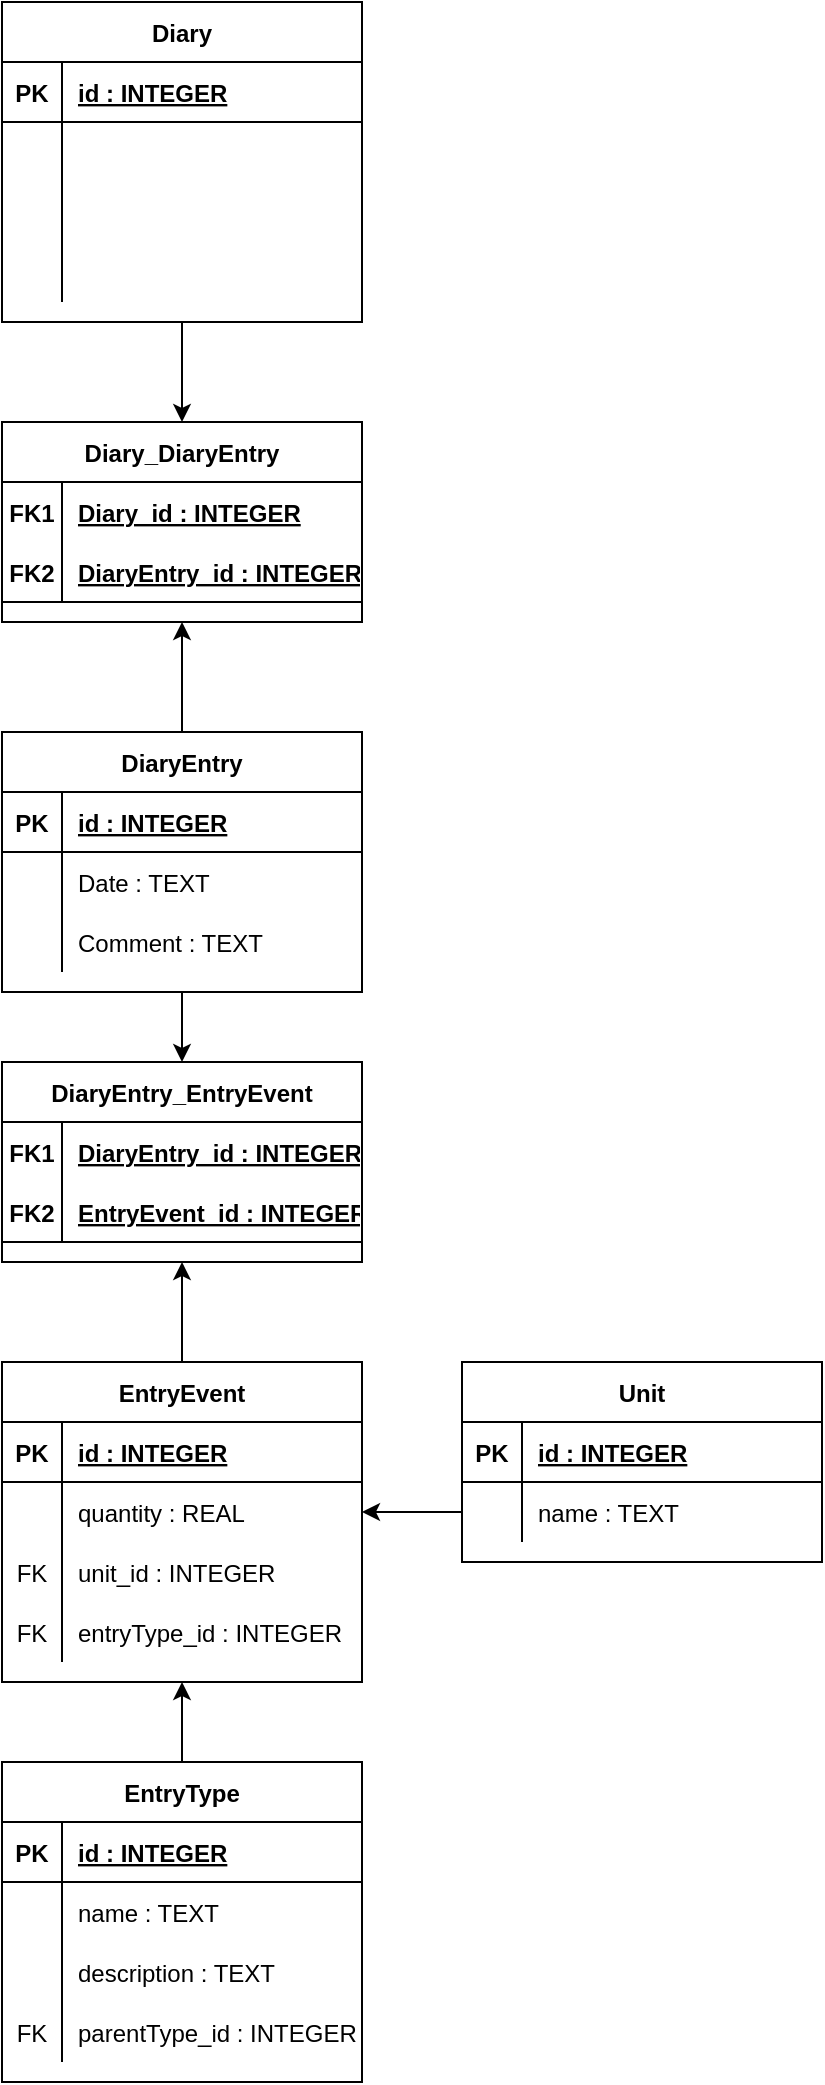 <mxfile version="13.10.5" type="github">
  <diagram id="C5RBs43oDa-KdzZeNtuy" name="Page-1">
    <mxGraphModel dx="813" dy="458" grid="1" gridSize="10" guides="1" tooltips="1" connect="1" arrows="1" fold="1" page="1" pageScale="1" pageWidth="827" pageHeight="1169" math="0" shadow="0">
      <root>
        <mxCell id="WIyWlLk6GJQsqaUBKTNV-0" />
        <mxCell id="WIyWlLk6GJQsqaUBKTNV-1" parent="WIyWlLk6GJQsqaUBKTNV-0" />
        <mxCell id="-sO-abnAtruYqt08faTK-192" style="edgeStyle=orthogonalEdgeStyle;rounded=0;orthogonalLoop=1;jettySize=auto;html=1;exitX=0.5;exitY=1;exitDx=0;exitDy=0;entryX=0.5;entryY=0;entryDx=0;entryDy=0;" parent="WIyWlLk6GJQsqaUBKTNV-1" source="-sO-abnAtruYqt08faTK-41" target="-sO-abnAtruYqt08faTK-179" edge="1">
          <mxGeometry relative="1" as="geometry" />
        </mxCell>
        <mxCell id="-sO-abnAtruYqt08faTK-41" value="Diary" style="shape=table;startSize=30;container=1;collapsible=1;childLayout=tableLayout;fixedRows=1;rowLines=0;fontStyle=1;align=center;resizeLast=1;" parent="WIyWlLk6GJQsqaUBKTNV-1" vertex="1">
          <mxGeometry x="180" y="60" width="180" height="160" as="geometry" />
        </mxCell>
        <mxCell id="-sO-abnAtruYqt08faTK-42" value="" style="shape=partialRectangle;collapsible=0;dropTarget=0;pointerEvents=0;fillColor=none;top=0;left=0;bottom=1;right=0;points=[[0,0.5],[1,0.5]];portConstraint=eastwest;" parent="-sO-abnAtruYqt08faTK-41" vertex="1">
          <mxGeometry y="30" width="180" height="30" as="geometry" />
        </mxCell>
        <mxCell id="-sO-abnAtruYqt08faTK-43" value="PK" style="shape=partialRectangle;connectable=0;fillColor=none;top=0;left=0;bottom=0;right=0;fontStyle=1;overflow=hidden;" parent="-sO-abnAtruYqt08faTK-42" vertex="1">
          <mxGeometry width="30" height="30" as="geometry" />
        </mxCell>
        <mxCell id="-sO-abnAtruYqt08faTK-44" value="id : INTEGER" style="shape=partialRectangle;connectable=0;fillColor=none;top=0;left=0;bottom=0;right=0;align=left;spacingLeft=6;fontStyle=5;overflow=hidden;" parent="-sO-abnAtruYqt08faTK-42" vertex="1">
          <mxGeometry x="30" width="150" height="30" as="geometry" />
        </mxCell>
        <mxCell id="-sO-abnAtruYqt08faTK-45" value="" style="shape=partialRectangle;collapsible=0;dropTarget=0;pointerEvents=0;fillColor=none;top=0;left=0;bottom=0;right=0;points=[[0,0.5],[1,0.5]];portConstraint=eastwest;" parent="-sO-abnAtruYqt08faTK-41" vertex="1">
          <mxGeometry y="60" width="180" height="30" as="geometry" />
        </mxCell>
        <mxCell id="-sO-abnAtruYqt08faTK-46" value="" style="shape=partialRectangle;connectable=0;fillColor=none;top=0;left=0;bottom=0;right=0;editable=1;overflow=hidden;" parent="-sO-abnAtruYqt08faTK-45" vertex="1">
          <mxGeometry width="30" height="30" as="geometry" />
        </mxCell>
        <mxCell id="-sO-abnAtruYqt08faTK-47" value="" style="shape=partialRectangle;connectable=0;fillColor=none;top=0;left=0;bottom=0;right=0;align=left;spacingLeft=6;overflow=hidden;" parent="-sO-abnAtruYqt08faTK-45" vertex="1">
          <mxGeometry x="30" width="150" height="30" as="geometry" />
        </mxCell>
        <mxCell id="-sO-abnAtruYqt08faTK-48" value="" style="shape=partialRectangle;collapsible=0;dropTarget=0;pointerEvents=0;fillColor=none;top=0;left=0;bottom=0;right=0;points=[[0,0.5],[1,0.5]];portConstraint=eastwest;" parent="-sO-abnAtruYqt08faTK-41" vertex="1">
          <mxGeometry y="90" width="180" height="30" as="geometry" />
        </mxCell>
        <mxCell id="-sO-abnAtruYqt08faTK-49" value="" style="shape=partialRectangle;connectable=0;fillColor=none;top=0;left=0;bottom=0;right=0;editable=1;overflow=hidden;" parent="-sO-abnAtruYqt08faTK-48" vertex="1">
          <mxGeometry width="30" height="30" as="geometry" />
        </mxCell>
        <mxCell id="-sO-abnAtruYqt08faTK-50" value="" style="shape=partialRectangle;connectable=0;fillColor=none;top=0;left=0;bottom=0;right=0;align=left;spacingLeft=6;overflow=hidden;" parent="-sO-abnAtruYqt08faTK-48" vertex="1">
          <mxGeometry x="30" width="150" height="30" as="geometry" />
        </mxCell>
        <mxCell id="-sO-abnAtruYqt08faTK-51" value="" style="shape=partialRectangle;collapsible=0;dropTarget=0;pointerEvents=0;fillColor=none;top=0;left=0;bottom=0;right=0;points=[[0,0.5],[1,0.5]];portConstraint=eastwest;" parent="-sO-abnAtruYqt08faTK-41" vertex="1">
          <mxGeometry y="120" width="180" height="30" as="geometry" />
        </mxCell>
        <mxCell id="-sO-abnAtruYqt08faTK-52" value="" style="shape=partialRectangle;connectable=0;fillColor=none;top=0;left=0;bottom=0;right=0;editable=1;overflow=hidden;" parent="-sO-abnAtruYqt08faTK-51" vertex="1">
          <mxGeometry width="30" height="30" as="geometry" />
        </mxCell>
        <mxCell id="-sO-abnAtruYqt08faTK-53" value="" style="shape=partialRectangle;connectable=0;fillColor=none;top=0;left=0;bottom=0;right=0;align=left;spacingLeft=6;overflow=hidden;" parent="-sO-abnAtruYqt08faTK-51" vertex="1">
          <mxGeometry x="30" width="150" height="30" as="geometry" />
        </mxCell>
        <mxCell id="-sO-abnAtruYqt08faTK-193" style="edgeStyle=orthogonalEdgeStyle;rounded=0;orthogonalLoop=1;jettySize=auto;html=1;exitX=0.5;exitY=0;exitDx=0;exitDy=0;entryX=0.5;entryY=1;entryDx=0;entryDy=0;" parent="WIyWlLk6GJQsqaUBKTNV-1" source="-sO-abnAtruYqt08faTK-54" target="-sO-abnAtruYqt08faTK-179" edge="1">
          <mxGeometry relative="1" as="geometry" />
        </mxCell>
        <mxCell id="Bxy5MgsRYm53TjcMdvME-26" style="edgeStyle=orthogonalEdgeStyle;rounded=0;orthogonalLoop=1;jettySize=auto;html=1;exitX=0.5;exitY=1;exitDx=0;exitDy=0;entryX=0.5;entryY=0;entryDx=0;entryDy=0;" parent="WIyWlLk6GJQsqaUBKTNV-1" source="-sO-abnAtruYqt08faTK-54" target="Bxy5MgsRYm53TjcMdvME-13" edge="1">
          <mxGeometry relative="1" as="geometry" />
        </mxCell>
        <mxCell id="-sO-abnAtruYqt08faTK-54" value="DiaryEntry" style="shape=table;startSize=30;container=1;collapsible=1;childLayout=tableLayout;fixedRows=1;rowLines=0;fontStyle=1;align=center;resizeLast=1;" parent="WIyWlLk6GJQsqaUBKTNV-1" vertex="1">
          <mxGeometry x="180" y="425" width="180" height="130" as="geometry" />
        </mxCell>
        <mxCell id="-sO-abnAtruYqt08faTK-55" value="" style="shape=partialRectangle;collapsible=0;dropTarget=0;pointerEvents=0;fillColor=none;top=0;left=0;bottom=1;right=0;points=[[0,0.5],[1,0.5]];portConstraint=eastwest;" parent="-sO-abnAtruYqt08faTK-54" vertex="1">
          <mxGeometry y="30" width="180" height="30" as="geometry" />
        </mxCell>
        <mxCell id="-sO-abnAtruYqt08faTK-56" value="PK" style="shape=partialRectangle;connectable=0;fillColor=none;top=0;left=0;bottom=0;right=0;fontStyle=1;overflow=hidden;" parent="-sO-abnAtruYqt08faTK-55" vertex="1">
          <mxGeometry width="30" height="30" as="geometry" />
        </mxCell>
        <mxCell id="-sO-abnAtruYqt08faTK-57" value="id : INTEGER" style="shape=partialRectangle;connectable=0;fillColor=none;top=0;left=0;bottom=0;right=0;align=left;spacingLeft=6;fontStyle=5;overflow=hidden;" parent="-sO-abnAtruYqt08faTK-55" vertex="1">
          <mxGeometry x="30" width="150" height="30" as="geometry" />
        </mxCell>
        <mxCell id="-sO-abnAtruYqt08faTK-58" value="" style="shape=partialRectangle;collapsible=0;dropTarget=0;pointerEvents=0;fillColor=none;top=0;left=0;bottom=0;right=0;points=[[0,0.5],[1,0.5]];portConstraint=eastwest;" parent="-sO-abnAtruYqt08faTK-54" vertex="1">
          <mxGeometry y="60" width="180" height="30" as="geometry" />
        </mxCell>
        <mxCell id="-sO-abnAtruYqt08faTK-59" value="" style="shape=partialRectangle;connectable=0;fillColor=none;top=0;left=0;bottom=0;right=0;editable=1;overflow=hidden;" parent="-sO-abnAtruYqt08faTK-58" vertex="1">
          <mxGeometry width="30" height="30" as="geometry" />
        </mxCell>
        <mxCell id="-sO-abnAtruYqt08faTK-60" value="Date : TEXT" style="shape=partialRectangle;connectable=0;fillColor=none;top=0;left=0;bottom=0;right=0;align=left;spacingLeft=6;overflow=hidden;" parent="-sO-abnAtruYqt08faTK-58" vertex="1">
          <mxGeometry x="30" width="150" height="30" as="geometry" />
        </mxCell>
        <mxCell id="-sO-abnAtruYqt08faTK-61" value="" style="shape=partialRectangle;collapsible=0;dropTarget=0;pointerEvents=0;fillColor=none;top=0;left=0;bottom=0;right=0;points=[[0,0.5],[1,0.5]];portConstraint=eastwest;" parent="-sO-abnAtruYqt08faTK-54" vertex="1">
          <mxGeometry y="90" width="180" height="30" as="geometry" />
        </mxCell>
        <mxCell id="-sO-abnAtruYqt08faTK-62" value="" style="shape=partialRectangle;connectable=0;fillColor=none;top=0;left=0;bottom=0;right=0;editable=1;overflow=hidden;" parent="-sO-abnAtruYqt08faTK-61" vertex="1">
          <mxGeometry width="30" height="30" as="geometry" />
        </mxCell>
        <mxCell id="-sO-abnAtruYqt08faTK-63" value="Comment : TEXT" style="shape=partialRectangle;connectable=0;fillColor=none;top=0;left=0;bottom=0;right=0;align=left;spacingLeft=6;overflow=hidden;" parent="-sO-abnAtruYqt08faTK-61" vertex="1">
          <mxGeometry x="30" width="150" height="30" as="geometry" />
        </mxCell>
        <mxCell id="Bxy5MgsRYm53TjcMdvME-28" style="edgeStyle=orthogonalEdgeStyle;rounded=0;orthogonalLoop=1;jettySize=auto;html=1;exitX=0.5;exitY=0;exitDx=0;exitDy=0;entryX=0.5;entryY=1;entryDx=0;entryDy=0;" parent="WIyWlLk6GJQsqaUBKTNV-1" source="-sO-abnAtruYqt08faTK-67" target="Bxy5MgsRYm53TjcMdvME-13" edge="1">
          <mxGeometry relative="1" as="geometry" />
        </mxCell>
        <mxCell id="-sO-abnAtruYqt08faTK-67" value="EntryEvent" style="shape=table;startSize=30;container=1;collapsible=1;childLayout=tableLayout;fixedRows=1;rowLines=0;fontStyle=1;align=center;resizeLast=1;" parent="WIyWlLk6GJQsqaUBKTNV-1" vertex="1">
          <mxGeometry x="180" y="740" width="180" height="160" as="geometry" />
        </mxCell>
        <mxCell id="-sO-abnAtruYqt08faTK-68" value="" style="shape=partialRectangle;collapsible=0;dropTarget=0;pointerEvents=0;fillColor=none;top=0;left=0;bottom=1;right=0;points=[[0,0.5],[1,0.5]];portConstraint=eastwest;" parent="-sO-abnAtruYqt08faTK-67" vertex="1">
          <mxGeometry y="30" width="180" height="30" as="geometry" />
        </mxCell>
        <mxCell id="-sO-abnAtruYqt08faTK-69" value="PK" style="shape=partialRectangle;connectable=0;fillColor=none;top=0;left=0;bottom=0;right=0;fontStyle=1;overflow=hidden;" parent="-sO-abnAtruYqt08faTK-68" vertex="1">
          <mxGeometry width="30" height="30" as="geometry" />
        </mxCell>
        <mxCell id="-sO-abnAtruYqt08faTK-70" value="id : INTEGER" style="shape=partialRectangle;connectable=0;fillColor=none;top=0;left=0;bottom=0;right=0;align=left;spacingLeft=6;fontStyle=5;overflow=hidden;" parent="-sO-abnAtruYqt08faTK-68" vertex="1">
          <mxGeometry x="30" width="150" height="30" as="geometry" />
        </mxCell>
        <mxCell id="-sO-abnAtruYqt08faTK-71" value="" style="shape=partialRectangle;collapsible=0;dropTarget=0;pointerEvents=0;fillColor=none;top=0;left=0;bottom=0;right=0;points=[[0,0.5],[1,0.5]];portConstraint=eastwest;" parent="-sO-abnAtruYqt08faTK-67" vertex="1">
          <mxGeometry y="60" width="180" height="30" as="geometry" />
        </mxCell>
        <mxCell id="-sO-abnAtruYqt08faTK-72" value="" style="shape=partialRectangle;connectable=0;fillColor=none;top=0;left=0;bottom=0;right=0;editable=1;overflow=hidden;" parent="-sO-abnAtruYqt08faTK-71" vertex="1">
          <mxGeometry width="30" height="30" as="geometry" />
        </mxCell>
        <mxCell id="-sO-abnAtruYqt08faTK-73" value="quantity : REAL" style="shape=partialRectangle;connectable=0;fillColor=none;top=0;left=0;bottom=0;right=0;align=left;spacingLeft=6;overflow=hidden;" parent="-sO-abnAtruYqt08faTK-71" vertex="1">
          <mxGeometry x="30" width="150" height="30" as="geometry" />
        </mxCell>
        <mxCell id="-sO-abnAtruYqt08faTK-74" value="" style="shape=partialRectangle;collapsible=0;dropTarget=0;pointerEvents=0;fillColor=none;top=0;left=0;bottom=0;right=0;points=[[0,0.5],[1,0.5]];portConstraint=eastwest;" parent="-sO-abnAtruYqt08faTK-67" vertex="1">
          <mxGeometry y="90" width="180" height="30" as="geometry" />
        </mxCell>
        <mxCell id="-sO-abnAtruYqt08faTK-75" value="FK" style="shape=partialRectangle;connectable=0;fillColor=none;top=0;left=0;bottom=0;right=0;editable=1;overflow=hidden;" parent="-sO-abnAtruYqt08faTK-74" vertex="1">
          <mxGeometry width="30" height="30" as="geometry" />
        </mxCell>
        <mxCell id="-sO-abnAtruYqt08faTK-76" value="unit_id : INTEGER" style="shape=partialRectangle;connectable=0;fillColor=none;top=0;left=0;bottom=0;right=0;align=left;spacingLeft=6;overflow=hidden;" parent="-sO-abnAtruYqt08faTK-74" vertex="1">
          <mxGeometry x="30" width="150" height="30" as="geometry" />
        </mxCell>
        <mxCell id="-sO-abnAtruYqt08faTK-77" value="" style="shape=partialRectangle;collapsible=0;dropTarget=0;pointerEvents=0;fillColor=none;top=0;left=0;bottom=0;right=0;points=[[0,0.5],[1,0.5]];portConstraint=eastwest;" parent="-sO-abnAtruYqt08faTK-67" vertex="1">
          <mxGeometry y="120" width="180" height="30" as="geometry" />
        </mxCell>
        <mxCell id="-sO-abnAtruYqt08faTK-78" value="FK" style="shape=partialRectangle;connectable=0;fillColor=none;top=0;left=0;bottom=0;right=0;editable=1;overflow=hidden;" parent="-sO-abnAtruYqt08faTK-77" vertex="1">
          <mxGeometry width="30" height="30" as="geometry" />
        </mxCell>
        <mxCell id="-sO-abnAtruYqt08faTK-79" value="entryType_id : INTEGER" style="shape=partialRectangle;connectable=0;fillColor=none;top=0;left=0;bottom=0;right=0;align=left;spacingLeft=6;overflow=hidden;" parent="-sO-abnAtruYqt08faTK-77" vertex="1">
          <mxGeometry x="30" width="150" height="30" as="geometry" />
        </mxCell>
        <mxCell id="-sO-abnAtruYqt08faTK-145" style="edgeStyle=orthogonalEdgeStyle;rounded=0;orthogonalLoop=1;jettySize=auto;html=1;exitX=0.5;exitY=0;exitDx=0;exitDy=0;entryX=0.5;entryY=1;entryDx=0;entryDy=0;" parent="WIyWlLk6GJQsqaUBKTNV-1" source="-sO-abnAtruYqt08faTK-93" target="-sO-abnAtruYqt08faTK-67" edge="1">
          <mxGeometry relative="1" as="geometry" />
        </mxCell>
        <mxCell id="-sO-abnAtruYqt08faTK-93" value="EntryType" style="shape=table;startSize=30;container=1;collapsible=1;childLayout=tableLayout;fixedRows=1;rowLines=0;fontStyle=1;align=center;resizeLast=1;" parent="WIyWlLk6GJQsqaUBKTNV-1" vertex="1">
          <mxGeometry x="180" y="940" width="180" height="160" as="geometry" />
        </mxCell>
        <mxCell id="-sO-abnAtruYqt08faTK-94" value="" style="shape=partialRectangle;collapsible=0;dropTarget=0;pointerEvents=0;fillColor=none;top=0;left=0;bottom=1;right=0;points=[[0,0.5],[1,0.5]];portConstraint=eastwest;" parent="-sO-abnAtruYqt08faTK-93" vertex="1">
          <mxGeometry y="30" width="180" height="30" as="geometry" />
        </mxCell>
        <mxCell id="-sO-abnAtruYqt08faTK-95" value="PK" style="shape=partialRectangle;connectable=0;fillColor=none;top=0;left=0;bottom=0;right=0;fontStyle=1;overflow=hidden;" parent="-sO-abnAtruYqt08faTK-94" vertex="1">
          <mxGeometry width="30" height="30" as="geometry" />
        </mxCell>
        <mxCell id="-sO-abnAtruYqt08faTK-96" value="id : INTEGER" style="shape=partialRectangle;connectable=0;fillColor=none;top=0;left=0;bottom=0;right=0;align=left;spacingLeft=6;fontStyle=5;overflow=hidden;" parent="-sO-abnAtruYqt08faTK-94" vertex="1">
          <mxGeometry x="30" width="150" height="30" as="geometry" />
        </mxCell>
        <mxCell id="-sO-abnAtruYqt08faTK-97" value="" style="shape=partialRectangle;collapsible=0;dropTarget=0;pointerEvents=0;fillColor=none;top=0;left=0;bottom=0;right=0;points=[[0,0.5],[1,0.5]];portConstraint=eastwest;" parent="-sO-abnAtruYqt08faTK-93" vertex="1">
          <mxGeometry y="60" width="180" height="30" as="geometry" />
        </mxCell>
        <mxCell id="-sO-abnAtruYqt08faTK-98" value="" style="shape=partialRectangle;connectable=0;fillColor=none;top=0;left=0;bottom=0;right=0;editable=1;overflow=hidden;" parent="-sO-abnAtruYqt08faTK-97" vertex="1">
          <mxGeometry width="30" height="30" as="geometry" />
        </mxCell>
        <mxCell id="-sO-abnAtruYqt08faTK-99" value="name : TEXT" style="shape=partialRectangle;connectable=0;fillColor=none;top=0;left=0;bottom=0;right=0;align=left;spacingLeft=6;overflow=hidden;" parent="-sO-abnAtruYqt08faTK-97" vertex="1">
          <mxGeometry x="30" width="150" height="30" as="geometry" />
        </mxCell>
        <mxCell id="-sO-abnAtruYqt08faTK-100" value="" style="shape=partialRectangle;collapsible=0;dropTarget=0;pointerEvents=0;fillColor=none;top=0;left=0;bottom=0;right=0;points=[[0,0.5],[1,0.5]];portConstraint=eastwest;" parent="-sO-abnAtruYqt08faTK-93" vertex="1">
          <mxGeometry y="90" width="180" height="30" as="geometry" />
        </mxCell>
        <mxCell id="-sO-abnAtruYqt08faTK-101" value="" style="shape=partialRectangle;connectable=0;fillColor=none;top=0;left=0;bottom=0;right=0;editable=1;overflow=hidden;" parent="-sO-abnAtruYqt08faTK-100" vertex="1">
          <mxGeometry width="30" height="30" as="geometry" />
        </mxCell>
        <mxCell id="-sO-abnAtruYqt08faTK-102" value="description : TEXT" style="shape=partialRectangle;connectable=0;fillColor=none;top=0;left=0;bottom=0;right=0;align=left;spacingLeft=6;overflow=hidden;" parent="-sO-abnAtruYqt08faTK-100" vertex="1">
          <mxGeometry x="30" width="150" height="30" as="geometry" />
        </mxCell>
        <mxCell id="-sO-abnAtruYqt08faTK-176" value="" style="shape=partialRectangle;collapsible=0;dropTarget=0;pointerEvents=0;fillColor=none;top=0;left=0;bottom=0;right=0;points=[[0,0.5],[1,0.5]];portConstraint=eastwest;" parent="-sO-abnAtruYqt08faTK-93" vertex="1">
          <mxGeometry y="120" width="180" height="30" as="geometry" />
        </mxCell>
        <mxCell id="-sO-abnAtruYqt08faTK-177" value="FK" style="shape=partialRectangle;connectable=0;fillColor=none;top=0;left=0;bottom=0;right=0;editable=1;overflow=hidden;" parent="-sO-abnAtruYqt08faTK-176" vertex="1">
          <mxGeometry width="30" height="30" as="geometry" />
        </mxCell>
        <mxCell id="-sO-abnAtruYqt08faTK-178" value="parentType_id : INTEGER" style="shape=partialRectangle;connectable=0;fillColor=none;top=0;left=0;bottom=0;right=0;align=left;spacingLeft=6;overflow=hidden;" parent="-sO-abnAtruYqt08faTK-176" vertex="1">
          <mxGeometry x="30" width="150" height="30" as="geometry" />
        </mxCell>
        <mxCell id="-sO-abnAtruYqt08faTK-161" value="Unit" style="shape=table;startSize=30;container=1;collapsible=1;childLayout=tableLayout;fixedRows=1;rowLines=0;fontStyle=1;align=center;resizeLast=1;" parent="WIyWlLk6GJQsqaUBKTNV-1" vertex="1">
          <mxGeometry x="410" y="740" width="180" height="100" as="geometry" />
        </mxCell>
        <mxCell id="-sO-abnAtruYqt08faTK-162" value="" style="shape=partialRectangle;collapsible=0;dropTarget=0;pointerEvents=0;fillColor=none;top=0;left=0;bottom=1;right=0;points=[[0,0.5],[1,0.5]];portConstraint=eastwest;" parent="-sO-abnAtruYqt08faTK-161" vertex="1">
          <mxGeometry y="30" width="180" height="30" as="geometry" />
        </mxCell>
        <mxCell id="-sO-abnAtruYqt08faTK-163" value="PK" style="shape=partialRectangle;connectable=0;fillColor=none;top=0;left=0;bottom=0;right=0;fontStyle=1;overflow=hidden;" parent="-sO-abnAtruYqt08faTK-162" vertex="1">
          <mxGeometry width="30" height="30" as="geometry" />
        </mxCell>
        <mxCell id="-sO-abnAtruYqt08faTK-164" value="id : INTEGER" style="shape=partialRectangle;connectable=0;fillColor=none;top=0;left=0;bottom=0;right=0;align=left;spacingLeft=6;fontStyle=5;overflow=hidden;" parent="-sO-abnAtruYqt08faTK-162" vertex="1">
          <mxGeometry x="30" width="150" height="30" as="geometry" />
        </mxCell>
        <mxCell id="-sO-abnAtruYqt08faTK-165" value="" style="shape=partialRectangle;collapsible=0;dropTarget=0;pointerEvents=0;fillColor=none;top=0;left=0;bottom=0;right=0;points=[[0,0.5],[1,0.5]];portConstraint=eastwest;" parent="-sO-abnAtruYqt08faTK-161" vertex="1">
          <mxGeometry y="60" width="180" height="30" as="geometry" />
        </mxCell>
        <mxCell id="-sO-abnAtruYqt08faTK-166" value="" style="shape=partialRectangle;connectable=0;fillColor=none;top=0;left=0;bottom=0;right=0;editable=1;overflow=hidden;" parent="-sO-abnAtruYqt08faTK-165" vertex="1">
          <mxGeometry width="30" height="30" as="geometry" />
        </mxCell>
        <mxCell id="-sO-abnAtruYqt08faTK-167" value="name : TEXT" style="shape=partialRectangle;connectable=0;fillColor=none;top=0;left=0;bottom=0;right=0;align=left;spacingLeft=6;overflow=hidden;" parent="-sO-abnAtruYqt08faTK-165" vertex="1">
          <mxGeometry x="30" width="150" height="30" as="geometry" />
        </mxCell>
        <mxCell id="-sO-abnAtruYqt08faTK-175" style="edgeStyle=orthogonalEdgeStyle;rounded=0;orthogonalLoop=1;jettySize=auto;html=1;exitX=0;exitY=0.5;exitDx=0;exitDy=0;entryX=1;entryY=0.5;entryDx=0;entryDy=0;" parent="WIyWlLk6GJQsqaUBKTNV-1" source="-sO-abnAtruYqt08faTK-165" target="-sO-abnAtruYqt08faTK-71" edge="1">
          <mxGeometry relative="1" as="geometry" />
        </mxCell>
        <mxCell id="-sO-abnAtruYqt08faTK-179" value="Diary_DiaryEntry" style="shape=table;startSize=30;container=1;collapsible=1;childLayout=tableLayout;fixedRows=1;rowLines=0;fontStyle=1;align=center;resizeLast=1;" parent="WIyWlLk6GJQsqaUBKTNV-1" vertex="1">
          <mxGeometry x="180" y="270" width="180" height="100" as="geometry" />
        </mxCell>
        <mxCell id="-sO-abnAtruYqt08faTK-180" value="" style="shape=partialRectangle;collapsible=0;dropTarget=0;pointerEvents=0;fillColor=none;top=0;left=0;bottom=0;right=0;points=[[0,0.5],[1,0.5]];portConstraint=eastwest;" parent="-sO-abnAtruYqt08faTK-179" vertex="1">
          <mxGeometry y="30" width="180" height="30" as="geometry" />
        </mxCell>
        <mxCell id="-sO-abnAtruYqt08faTK-181" value="FK1" style="shape=partialRectangle;connectable=0;fillColor=none;top=0;left=0;bottom=0;right=0;fontStyle=1;overflow=hidden;" parent="-sO-abnAtruYqt08faTK-180" vertex="1">
          <mxGeometry width="30" height="30" as="geometry" />
        </mxCell>
        <mxCell id="-sO-abnAtruYqt08faTK-182" value="Diary_id : INTEGER" style="shape=partialRectangle;connectable=0;fillColor=none;top=0;left=0;bottom=0;right=0;align=left;spacingLeft=6;fontStyle=5;overflow=hidden;" parent="-sO-abnAtruYqt08faTK-180" vertex="1">
          <mxGeometry x="30" width="150" height="30" as="geometry" />
        </mxCell>
        <mxCell id="-sO-abnAtruYqt08faTK-183" value="" style="shape=partialRectangle;collapsible=0;dropTarget=0;pointerEvents=0;fillColor=none;top=0;left=0;bottom=1;right=0;points=[[0,0.5],[1,0.5]];portConstraint=eastwest;" parent="-sO-abnAtruYqt08faTK-179" vertex="1">
          <mxGeometry y="60" width="180" height="30" as="geometry" />
        </mxCell>
        <mxCell id="-sO-abnAtruYqt08faTK-184" value="FK2" style="shape=partialRectangle;connectable=0;fillColor=none;top=0;left=0;bottom=0;right=0;fontStyle=1;overflow=hidden;" parent="-sO-abnAtruYqt08faTK-183" vertex="1">
          <mxGeometry width="30" height="30" as="geometry" />
        </mxCell>
        <mxCell id="-sO-abnAtruYqt08faTK-185" value="DiaryEntry_id : INTEGER" style="shape=partialRectangle;connectable=0;fillColor=none;top=0;left=0;bottom=0;right=0;align=left;spacingLeft=6;fontStyle=5;overflow=hidden;" parent="-sO-abnAtruYqt08faTK-183" vertex="1">
          <mxGeometry x="30" width="150" height="30" as="geometry" />
        </mxCell>
        <mxCell id="Bxy5MgsRYm53TjcMdvME-13" value="DiaryEntry_EntryEvent" style="shape=table;startSize=30;container=1;collapsible=1;childLayout=tableLayout;fixedRows=1;rowLines=0;fontStyle=1;align=center;resizeLast=1;" parent="WIyWlLk6GJQsqaUBKTNV-1" vertex="1">
          <mxGeometry x="180" y="590" width="180" height="100" as="geometry" />
        </mxCell>
        <mxCell id="Bxy5MgsRYm53TjcMdvME-14" value="" style="shape=partialRectangle;collapsible=0;dropTarget=0;pointerEvents=0;fillColor=none;top=0;left=0;bottom=0;right=0;points=[[0,0.5],[1,0.5]];portConstraint=eastwest;" parent="Bxy5MgsRYm53TjcMdvME-13" vertex="1">
          <mxGeometry y="30" width="180" height="30" as="geometry" />
        </mxCell>
        <mxCell id="Bxy5MgsRYm53TjcMdvME-15" value="FK1" style="shape=partialRectangle;connectable=0;fillColor=none;top=0;left=0;bottom=0;right=0;fontStyle=1;overflow=hidden;" parent="Bxy5MgsRYm53TjcMdvME-14" vertex="1">
          <mxGeometry width="30" height="30" as="geometry" />
        </mxCell>
        <mxCell id="Bxy5MgsRYm53TjcMdvME-16" value="DiaryEntry_id : INTEGER" style="shape=partialRectangle;connectable=0;fillColor=none;top=0;left=0;bottom=0;right=0;align=left;spacingLeft=6;fontStyle=5;overflow=hidden;" parent="Bxy5MgsRYm53TjcMdvME-14" vertex="1">
          <mxGeometry x="30" width="150" height="30" as="geometry" />
        </mxCell>
        <mxCell id="Bxy5MgsRYm53TjcMdvME-17" value="" style="shape=partialRectangle;collapsible=0;dropTarget=0;pointerEvents=0;fillColor=none;top=0;left=0;bottom=1;right=0;points=[[0,0.5],[1,0.5]];portConstraint=eastwest;" parent="Bxy5MgsRYm53TjcMdvME-13" vertex="1">
          <mxGeometry y="60" width="180" height="30" as="geometry" />
        </mxCell>
        <mxCell id="Bxy5MgsRYm53TjcMdvME-18" value="FK2" style="shape=partialRectangle;connectable=0;fillColor=none;top=0;left=0;bottom=0;right=0;fontStyle=1;overflow=hidden;" parent="Bxy5MgsRYm53TjcMdvME-17" vertex="1">
          <mxGeometry width="30" height="30" as="geometry" />
        </mxCell>
        <mxCell id="Bxy5MgsRYm53TjcMdvME-19" value="EntryEvent_id : INTEGER" style="shape=partialRectangle;connectable=0;fillColor=none;top=0;left=0;bottom=0;right=0;align=left;spacingLeft=6;fontStyle=5;overflow=hidden;" parent="Bxy5MgsRYm53TjcMdvME-17" vertex="1">
          <mxGeometry x="30" width="150" height="30" as="geometry" />
        </mxCell>
      </root>
    </mxGraphModel>
  </diagram>
</mxfile>
